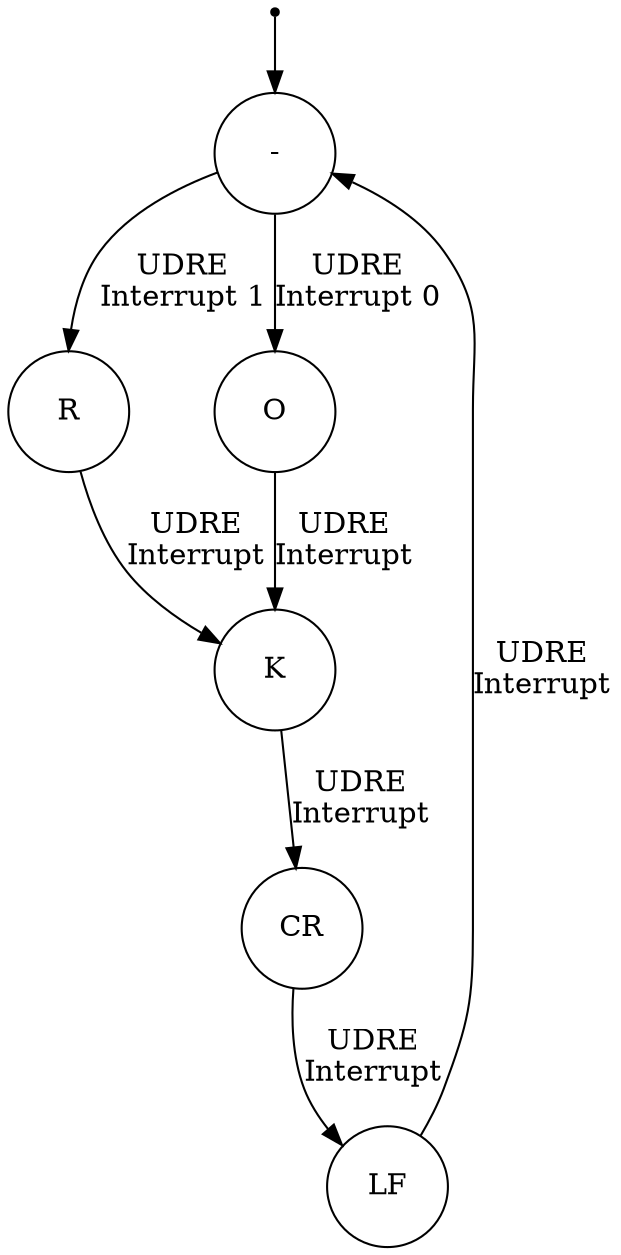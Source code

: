 // dot -Tpng FSM_transmitter.gv -o FSM_transmitter.png

digraph finite_state_machine {
    rankdir=TB;

    node [shape = point ]; qi;
    node [shape = circle, width=.8]; "-";
    node [shape = circle]; R;
    node [shape = circle]; O;
    node [shape = circle]; K;
    node [shape = circle]; CR;
    node [shape = circle]; LF;


    qi -> "-";
    "-"  -> R  [ label = "UDRE\nInterrupt 1" ];
    "-"  -> O  [ label = "UDRE\nInterrupt 0" ];
    R  -> K  [ label = "UDRE\nInterrupt" ];
    O  -> K  [ label = "UDRE\nInterrupt" ];
    K  -> CR [ label = "UDRE\nInterrupt" ];
    CR -> LF [ label = "UDRE\nInterrupt" ];
    LF -> "-"  [ label = "UDRE\nInterrupt" ];
}
